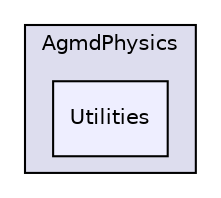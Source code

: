digraph "src/AgmdPhysics/Utilities" {
  compound=true
  node [ fontsize="10", fontname="Helvetica"];
  edge [ labelfontsize="10", labelfontname="Helvetica"];
  subgraph clusterdir_241771118764bf85f747bdd58a68b9ce {
    graph [ bgcolor="#ddddee", pencolor="black", label="AgmdPhysics" fontname="Helvetica", fontsize="10", URL="dir_241771118764bf85f747bdd58a68b9ce.html"]
  dir_55ebc19a25b94a964bc03c69a48c95e1 [shape=box, label="Utilities", style="filled", fillcolor="#eeeeff", pencolor="black", URL="dir_55ebc19a25b94a964bc03c69a48c95e1.html"];
  }
}
